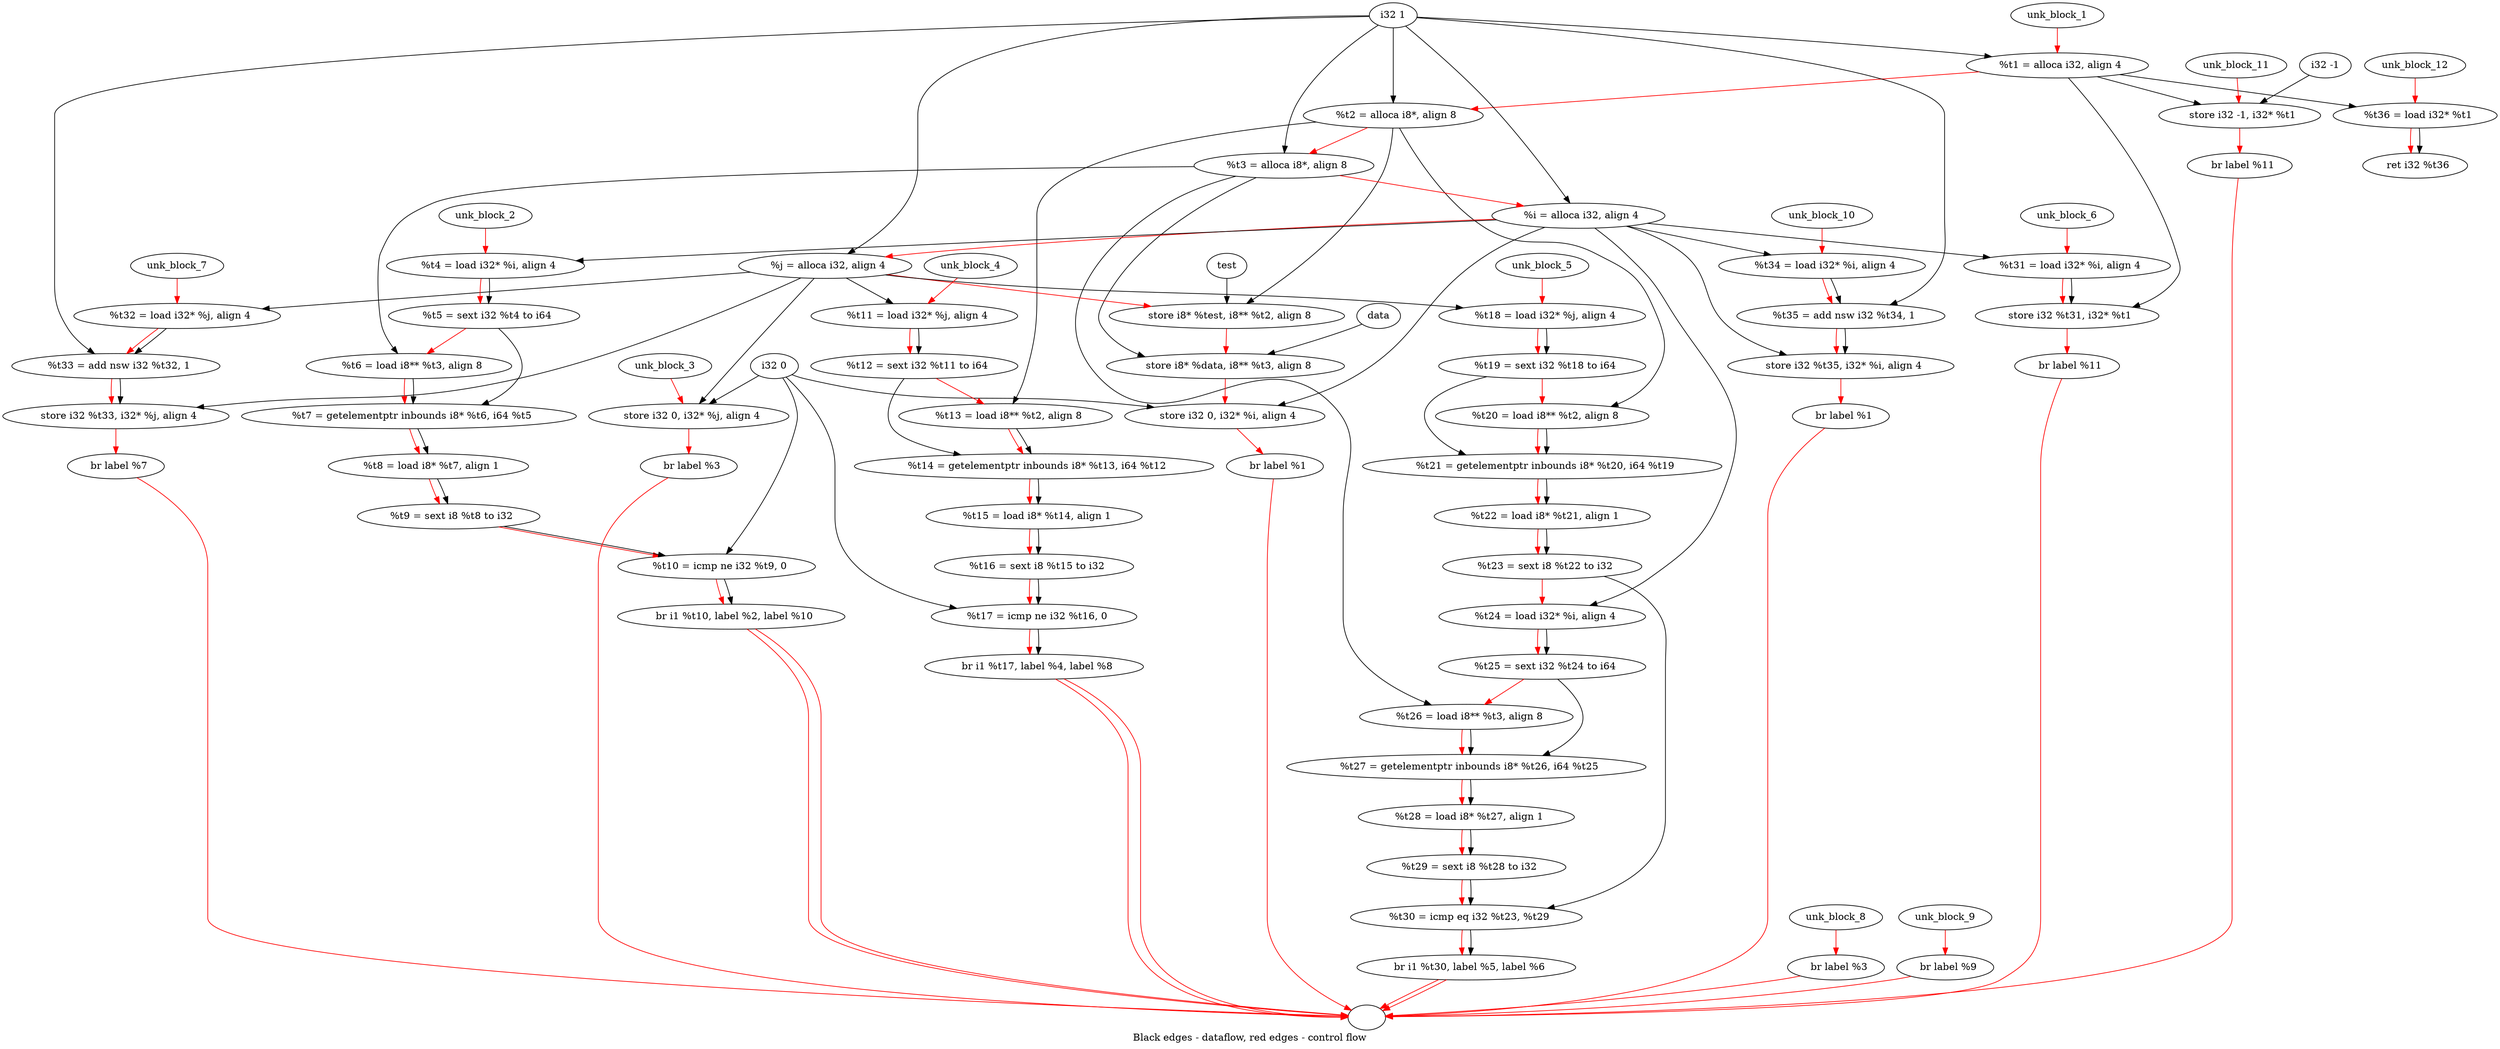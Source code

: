digraph G {
compound=true
label="Black edges - dataflow, red edges - control flow"
"t1" [label="  %t1 = alloca i32, align 4"]
"t2" [label="  %t2 = alloca i8*, align 8"]
"t3" [label="  %t3 = alloca i8*, align 8"]
"i" [label="  %i = alloca i32, align 4"]
"j" [label="  %j = alloca i32, align 4"]
"_1" [label="  store i8* %test, i8** %t2, align 8"]
"_2" [label="  store i8* %data, i8** %t3, align 8"]
"_3" [label="  store i32 0, i32* %i, align 4"]
"_4" [label="  br label %1"]
"unk_block_1" -> "t1"[color=red]
"i32 1" -> "t1"
"t1" -> "t2"[color=red weight=2]
"i32 1" -> "t2"
"t2" -> "t3"[color=red weight=2]
"i32 1" -> "t3"
"t3" -> "i"[color=red weight=2]
"i32 1" -> "i"
"i" -> "j"[color=red weight=2]
"i32 1" -> "j"
"j" -> "_1"[color=red weight=2]
"test" -> "_1"
"t2" -> "_1"
"_1" -> "_2"[color=red weight=2]
"data" -> "_2"
"t3" -> "_2"
"_2" -> "_3"[color=red weight=2]
"i32 0" -> "_3"
"i" -> "_3"
"_3" -> "_4"[color=red weight=2]
"_4" -> ""[color=red]

"t4" [label="  %t4 = load i32* %i, align 4"]
"t5" [label="  %t5 = sext i32 %t4 to i64"]
"t6" [label="  %t6 = load i8** %t3, align 8"]
"t7" [label="  %t7 = getelementptr inbounds i8* %t6, i64 %t5"]
"t8" [label="  %t8 = load i8* %t7, align 1"]
"t9" [label="  %t9 = sext i8 %t8 to i32"]
"t10" [label="  %t10 = icmp ne i32 %t9, 0"]
"_5" [label="  br i1 %t10, label %2, label %10"]
"unk_block_2" -> "t4"[color=red]
"i" -> "t4"
"t4" -> "t5"[color=red weight=2]
"t4" -> "t5"
"t5" -> "t6"[color=red weight=2]
"t3" -> "t6"
"t6" -> "t7"[color=red weight=2]
"t6" -> "t7"
"t5" -> "t7"
"t7" -> "t8"[color=red weight=2]
"t7" -> "t8"
"t8" -> "t9"[color=red weight=2]
"t8" -> "t9"
"t9" -> "t10"[color=red weight=2]
"t9" -> "t10"
"i32 0" -> "t10"
"t10" -> "_5"[color=red weight=2]
"t10" -> "_5"
"_5" -> ""[color=red]
"_5" -> ""[color=red]

"_6" [label="  store i32 0, i32* %j, align 4"]
"_7" [label="  br label %3"]
"unk_block_3" -> "_6"[color=red]
"i32 0" -> "_6"
"j" -> "_6"
"_6" -> "_7"[color=red weight=2]
"_7" -> ""[color=red]

"t11" [label="  %t11 = load i32* %j, align 4"]
"t12" [label="  %t12 = sext i32 %t11 to i64"]
"t13" [label="  %t13 = load i8** %t2, align 8"]
"t14" [label="  %t14 = getelementptr inbounds i8* %t13, i64 %t12"]
"t15" [label="  %t15 = load i8* %t14, align 1"]
"t16" [label="  %t16 = sext i8 %t15 to i32"]
"t17" [label="  %t17 = icmp ne i32 %t16, 0"]
"_8" [label="  br i1 %t17, label %4, label %8"]
"unk_block_4" -> "t11"[color=red]
"j" -> "t11"
"t11" -> "t12"[color=red weight=2]
"t11" -> "t12"
"t12" -> "t13"[color=red weight=2]
"t2" -> "t13"
"t13" -> "t14"[color=red weight=2]
"t13" -> "t14"
"t12" -> "t14"
"t14" -> "t15"[color=red weight=2]
"t14" -> "t15"
"t15" -> "t16"[color=red weight=2]
"t15" -> "t16"
"t16" -> "t17"[color=red weight=2]
"t16" -> "t17"
"i32 0" -> "t17"
"t17" -> "_8"[color=red weight=2]
"t17" -> "_8"
"_8" -> ""[color=red]
"_8" -> ""[color=red]

"t18" [label="  %t18 = load i32* %j, align 4"]
"t19" [label="  %t19 = sext i32 %t18 to i64"]
"t20" [label="  %t20 = load i8** %t2, align 8"]
"t21" [label="  %t21 = getelementptr inbounds i8* %t20, i64 %t19"]
"t22" [label="  %t22 = load i8* %t21, align 1"]
"t23" [label="  %t23 = sext i8 %t22 to i32"]
"t24" [label="  %t24 = load i32* %i, align 4"]
"t25" [label="  %t25 = sext i32 %t24 to i64"]
"t26" [label="  %t26 = load i8** %t3, align 8"]
"t27" [label="  %t27 = getelementptr inbounds i8* %t26, i64 %t25"]
"t28" [label="  %t28 = load i8* %t27, align 1"]
"t29" [label="  %t29 = sext i8 %t28 to i32"]
"t30" [label="  %t30 = icmp eq i32 %t23, %t29"]
"_9" [label="  br i1 %t30, label %5, label %6"]
"unk_block_5" -> "t18"[color=red]
"j" -> "t18"
"t18" -> "t19"[color=red weight=2]
"t18" -> "t19"
"t19" -> "t20"[color=red weight=2]
"t2" -> "t20"
"t20" -> "t21"[color=red weight=2]
"t20" -> "t21"
"t19" -> "t21"
"t21" -> "t22"[color=red weight=2]
"t21" -> "t22"
"t22" -> "t23"[color=red weight=2]
"t22" -> "t23"
"t23" -> "t24"[color=red weight=2]
"i" -> "t24"
"t24" -> "t25"[color=red weight=2]
"t24" -> "t25"
"t25" -> "t26"[color=red weight=2]
"t3" -> "t26"
"t26" -> "t27"[color=red weight=2]
"t26" -> "t27"
"t25" -> "t27"
"t27" -> "t28"[color=red weight=2]
"t27" -> "t28"
"t28" -> "t29"[color=red weight=2]
"t28" -> "t29"
"t29" -> "t30"[color=red weight=2]
"t23" -> "t30"
"t29" -> "t30"
"t30" -> "_9"[color=red weight=2]
"t30" -> "_9"
"_9" -> ""[color=red]
"_9" -> ""[color=red]

"t31" [label="  %t31 = load i32* %i, align 4"]
"_10" [label="  store i32 %t31, i32* %t1"]
"_11" [label="  br label %11"]
"unk_block_6" -> "t31"[color=red]
"i" -> "t31"
"t31" -> "_10"[color=red weight=2]
"t31" -> "_10"
"t1" -> "_10"
"_10" -> "_11"[color=red weight=2]
"_11" -> ""[color=red]

"t32" [label="  %t32 = load i32* %j, align 4"]
"t33" [label="  %t33 = add nsw i32 %t32, 1"]
"_12" [label="  store i32 %t33, i32* %j, align 4"]
"_13" [label="  br label %7"]
"unk_block_7" -> "t32"[color=red]
"j" -> "t32"
"t32" -> "t33"[color=red weight=2]
"t32" -> "t33"
"i32 1" -> "t33"
"t33" -> "_12"[color=red weight=2]
"t33" -> "_12"
"j" -> "_12"
"_12" -> "_13"[color=red weight=2]
"_13" -> ""[color=red]

"_14" [label="  br label %3"]
"unk_block_8" -> "_14"[color=red]
"_14" -> ""[color=red]

"_15" [label="  br label %9"]
"unk_block_9" -> "_15"[color=red]
"_15" -> ""[color=red]

"t34" [label="  %t34 = load i32* %i, align 4"]
"t35" [label="  %t35 = add nsw i32 %t34, 1"]
"_16" [label="  store i32 %t35, i32* %i, align 4"]
"_17" [label="  br label %1"]
"unk_block_10" -> "t34"[color=red]
"i" -> "t34"
"t34" -> "t35"[color=red weight=2]
"t34" -> "t35"
"i32 1" -> "t35"
"t35" -> "_16"[color=red weight=2]
"t35" -> "_16"
"i" -> "_16"
"_16" -> "_17"[color=red weight=2]
"_17" -> ""[color=red]

"_18" [label="  store i32 -1, i32* %t1"]
"_19" [label="  br label %11"]
"unk_block_11" -> "_18"[color=red]
"i32 -1" -> "_18"
"t1" -> "_18"
"_18" -> "_19"[color=red weight=2]
"_19" -> ""[color=red]

"t36" [label="  %t36 = load i32* %t1"]
"_20" [label="  ret i32 %t36"]
"unk_block_12" -> "t36"[color=red]
"t1" -> "t36"
"t36" -> "_20"[color=red weight=2]
"t36" -> "_20"

}
